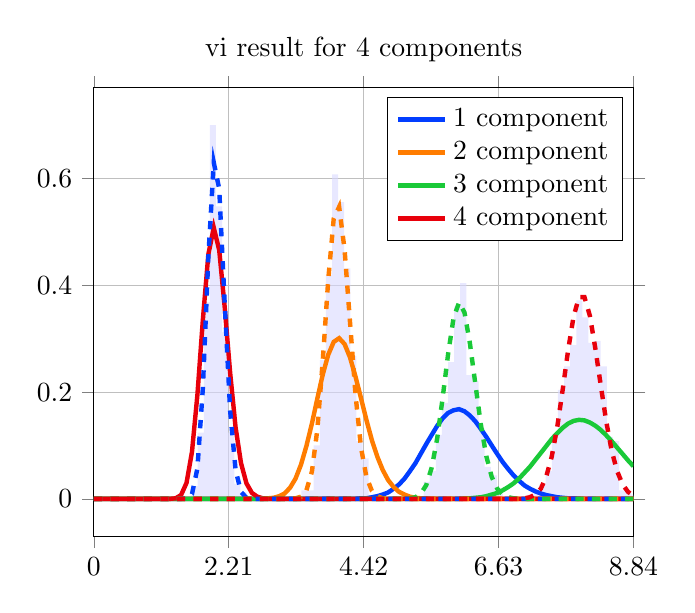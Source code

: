 \begin{tikzpicture}
\begin{axis}[title={vi result for 4 components}, yticklabel style={/pgf/number format/fixed,
            /pgf/number format/precision=3}, grid={major}, yminorgrids={true}, tick align={outside}, xtick={0.0,2.209,4.419,6.628,8.837}, xmin={0.0}, xmax={8.837}, scaled y ticks={false}]
    \addplot[ybar interval, fill={blue!15}, forget plot, opacity={0.6}, draw={none}, bar width={5.0e-6}]
        table[row sep={\\}]
        {
            \\
            1.6  0.024  \\
            1.7  0.124  \\
            1.8  0.368  \\
            1.9  0.7  \\
            2.0  0.548  \\
            2.1  0.312  \\
            2.2  0.124  \\
            2.3  0.028  \\
            2.4  0.012  \\
            2.5  0.004  \\
            2.6  0.0  \\
            2.7  0.0  \\
            2.8  0.0  \\
            2.9  0.0  \\
            3.0  0.0  \\
            3.1  0.0  \\
            3.2  0.0  \\
            3.3  0.0  \\
            3.4  0.016  \\
            3.5  0.016  \\
            3.6  0.1  \\
            3.7  0.26  \\
            3.8  0.42  \\
            3.9  0.608  \\
            4.0  0.556  \\
            4.1  0.432  \\
            4.2  0.268  \\
            4.3  0.108  \\
            4.4  0.076  \\
            4.5  0.004  \\
            4.6  0.004  \\
            4.7  0.0  \\
            4.8  0.0  \\
            4.9  0.0  \\
            5.0  0.0  \\
            5.1  0.0  \\
            5.2  0.004  \\
            5.3  0.0  \\
            5.4  0.032  \\
            5.5  0.052  \\
            5.6  0.12  \\
            5.7  0.18  \\
            5.8  0.256  \\
            5.9  0.36  \\
            6.0  0.404  \\
            6.1  0.232  \\
            6.2  0.22  \\
            6.3  0.132  \\
            6.4  0.06  \\
            6.5  0.044  \\
            6.6  0.016  \\
            6.7  0.004  \\
            6.8  0.0  \\
            6.9  0.0  \\
            7.0  0.0  \\
            7.1  0.008  \\
            7.2  0.016  \\
            7.3  0.028  \\
            7.4  0.052  \\
            7.5  0.12  \\
            7.6  0.204  \\
            7.7  0.248  \\
            7.8  0.288  \\
            7.9  0.372  \\
            8.0  0.34  \\
            8.1  0.292  \\
            8.2  0.296  \\
            8.3  0.248  \\
            8.4  0.116  \\
            8.5  0.108  \\
            8.6  0.016  \\
            8.7  0.012  \\
            8.8  0.008  \\
            8.9  0.0  \\
        }
        ;
    \addplot[style={{ultra thick}}, color={rgb,1:red,0.008;green,0.243;blue,1.0}]
        table[row sep={\\}]
        {
            \\
            0.0  0.0  \\
            0.089  1.708e-176  \\
            0.179  1.369e-139  \\
            0.268  2.428e-118  \\
            0.357  1.678e-103  \\
            0.446  3.566e-92  \\
            0.536  4.553e-83  \\
            0.625  1.704e-75  \\
            0.714  4.813e-69  \\
            0.803  1.89e-63  \\
            0.893  1.565e-58  \\
            0.982  3.678e-54  \\
            1.071  3.056e-50  \\
            1.16  1.06e-46  \\
            1.25  1.749e-43  \\
            1.339  1.52e-40  \\
            1.428  7.558e-38  \\
            1.518  2.302e-35  \\
            1.607  4.54e-33  \\
            1.696  6.079e-31  \\
            1.785  5.75e-29  \\
            1.875  3.975e-27  \\
            1.964  2.067e-25  \\
            2.053  8.298e-24  \\
            2.142  2.627e-22  \\
            2.232  6.692e-21  \\
            2.321  1.395e-19  \\
            2.41  2.414e-18  \\
            2.499  3.519e-17  \\
            2.589  4.371e-16  \\
            2.678  4.677e-15  \\
            2.767  4.355e-14  \\
            2.856  3.558e-13  \\
            2.946  2.572e-12  \\
            3.035  1.658e-11  \\
            3.124  9.583e-11  \\
            3.214  5.001e-10  \\
            3.303  2.369e-9  \\
            3.392  1.024e-8  \\
            3.481  4.06e-8  \\
            3.571  1.482e-7  \\
            3.66  5.003e-7  \\
            3.749  1.567e-6  \\
            3.838  4.573e-6  \\
            3.928  1.247e-5  \\
            4.017  3.187e-5  \\
            4.106  7.656e-5  \\
            4.195  0.0  \\
            4.285  0.0  \\
            4.374  0.001  \\
            4.463  0.001  \\
            4.553  0.003  \\
            4.642  0.005  \\
            4.731  0.008  \\
            4.82  0.012  \\
            4.91  0.019  \\
            4.999  0.027  \\
            5.088  0.038  \\
            5.177  0.052  \\
            5.267  0.067  \\
            5.356  0.085  \\
            5.445  0.103  \\
            5.534  0.12  \\
            5.624  0.137  \\
            5.713  0.151  \\
            5.802  0.161  \\
            5.891  0.166  \\
            5.981  0.168  \\
            6.07  0.164  \\
            6.159  0.156  \\
            6.249  0.145  \\
            6.338  0.131  \\
            6.427  0.116  \\
            6.516  0.1  \\
            6.606  0.084  \\
            6.695  0.069  \\
            6.784  0.056  \\
            6.873  0.044  \\
            6.963  0.034  \\
            7.052  0.025  \\
            7.141  0.019  \\
            7.23  0.014  \\
            7.32  0.01  \\
            7.409  0.007  \\
            7.498  0.005  \\
            7.588  0.003  \\
            7.677  0.002  \\
            7.766  0.001  \\
            7.855  0.001  \\
            7.945  0.001  \\
            8.034  0.0  \\
            8.123  0.0  \\
            8.212  0.0  \\
            8.302  7.374e-5  \\
            8.391  4.309e-5  \\
            8.48  2.482e-5  \\
            8.569  1.41e-5  \\
            8.659  7.902e-6  \\
            8.748  4.37e-6  \\
            8.837  2.385e-6  \\
        }
        ;
    \addlegendentry {1 component}
    \addplot[style={{ultra thick}}, color={rgb,1:red,1.0;green,0.486;blue,0.0}]
        table[row sep={\\}]
        {
            \\
            0.0  0.0  \\
            0.089  3.531e-146  \\
            0.179  8.88e-112  \\
            0.268  3.956e-92  \\
            0.357  1.609e-78  \\
            0.446  3.209e-68  \\
            0.536  5.164e-60  \\
            0.625  2.986e-53  \\
            0.714  1.513e-47  \\
            0.803  1.194e-42  \\
            0.893  2.174e-38  \\
            0.982  1.208e-34  \\
            1.071  2.52e-31  \\
            1.16  2.309e-28  \\
            1.25  1.05e-25  \\
            1.339  2.609e-23  \\
            1.428  3.832e-21  \\
            1.518  3.546e-19  \\
            1.607  2.179e-17  \\
            1.696  9.295e-16  \\
            1.785  2.858e-14  \\
            1.875  6.538e-13  \\
            1.964  1.144e-11  \\
            2.053  1.568e-10  \\
            2.142  1.719e-9  \\
            2.232  1.535e-8  \\
            2.321  1.135e-7  \\
            2.41  7.044e-7  \\
            2.499  3.717e-6  \\
            2.589  1.687e-5  \\
            2.678  6.656e-5  \\
            2.767  0.0  \\
            2.856  0.001  \\
            2.946  0.002  \\
            3.035  0.005  \\
            3.124  0.01  \\
            3.214  0.021  \\
            3.303  0.038  \\
            3.392  0.064  \\
            3.481  0.099  \\
            3.571  0.141  \\
            3.66  0.188  \\
            3.749  0.233  \\
            3.838  0.27  \\
            3.928  0.294  \\
            4.017  0.301  \\
            4.106  0.29  \\
            4.195  0.265  \\
            4.285  0.229  \\
            4.374  0.189  \\
            4.463  0.148  \\
            4.553  0.11  \\
            4.642  0.079  \\
            4.731  0.054  \\
            4.82  0.035  \\
            4.91  0.022  \\
            4.999  0.013  \\
            5.088  0.008  \\
            5.177  0.004  \\
            5.267  0.002  \\
            5.356  0.001  \\
            5.445  0.001  \\
            5.534  0.0  \\
            5.624  0.0  \\
            5.713  6.816e-5  \\
            5.802  3.063e-5  \\
            5.891  1.339e-5  \\
            5.981  5.693e-6  \\
            6.07  2.358e-6  \\
            6.159  9.523e-7  \\
            6.249  3.751e-7  \\
            6.338  1.443e-7  \\
            6.427  5.419e-8  \\
            6.516  1.99e-8  \\
            6.606  7.145e-9  \\
            6.695  2.511e-9  \\
            6.784  8.643e-10  \\
            6.873  2.915e-10  \\
            6.963  9.634e-11  \\
            7.052  3.124e-11  \\
            7.141  9.937e-12  \\
            7.23  3.103e-12  \\
            7.32  9.519e-13  \\
            7.409  2.869e-13  \\
            7.498  8.501e-14  \\
            7.588  2.477e-14  \\
            7.677  7.099e-15  \\
            7.766  2.003e-15  \\
            7.855  5.562e-16  \\
            7.945  1.521e-16  \\
            8.034  4.1e-17  \\
            8.123  1.089e-17  \\
            8.212  2.851e-18  \\
            8.302  7.361e-19  \\
            8.391  1.875e-19  \\
            8.48  4.712e-20  \\
            8.569  1.169e-20  \\
            8.659  2.862e-21  \\
            8.748  6.921e-22  \\
            8.837  1.653e-22  \\
        }
        ;
    \addlegendentry {2 component}
    \addplot[style={{ultra thick}}, color={rgb,1:red,0.102;green,0.788;blue,0.22}]
        table[row sep={\\}]
        {
            \\
            0.0  0.0  \\
            0.089  3.102e-239  \\
            0.179  5.91e-193  \\
            0.268  3.372e-166  \\
            0.357  1.953e-147  \\
            0.446  4.718e-133  \\
            0.536  1.934e-121  \\
            0.625  9.707e-112  \\
            0.714  1.943e-103  \\
            0.803  3.32e-96  \\
            0.893  8.142e-90  \\
            0.982  4.152e-84  \\
            1.071  5.789e-79  \\
            1.16  2.716e-74  \\
            1.25  5.042e-70  \\
            1.339  4.208e-66  \\
            1.428  1.751e-62  \\
            1.518  3.952e-59  \\
            1.607  5.19e-56  \\
            1.696  4.204e-53  \\
            1.785  2.208e-50  \\
            1.875  7.841e-48  \\
            1.964  1.953e-45  \\
            2.053  3.522e-43  \\
            2.142  4.724e-41  \\
            2.232  4.83e-39  \\
            2.321  3.846e-37  \\
            2.41  2.429e-35  \\
            2.499  1.238e-33  \\
            2.589  5.171e-32  \\
            2.678  1.793e-30  \\
            2.767  5.225e-29  \\
            2.856  1.294e-27  \\
            2.946  2.752e-26  \\
            3.035  5.068e-25  \\
            3.124  8.153e-24  \\
            3.214  1.155e-22  \\
            3.303  1.449e-21  \\
            3.392  1.623e-20  \\
            3.481  1.63e-19  \\
            3.571  1.478e-18  \\
            3.66  1.216e-17  \\
            3.749  9.108e-17  \\
            3.838  6.246e-16  \\
            3.928  3.936e-15  \\
            4.017  2.288e-14  \\
            4.106  1.231e-13  \\
            4.195  6.153e-13  \\
            4.285  2.865e-12  \\
            4.374  1.247e-11  \\
            4.463  5.082e-11  \\
            4.553  1.946e-10  \\
            4.642  7.019e-10  \\
            4.731  2.389e-9  \\
            4.82  7.692e-9  \\
            4.91  2.347e-8  \\
            4.999  6.802e-8  \\
            5.088  1.875e-7  \\
            5.177  4.928e-7  \\
            5.267  1.236e-6  \\
            5.356  2.964e-6  \\
            5.445  6.807e-6  \\
            5.534  1.499e-5  \\
            5.624  3.168e-5  \\
            5.713  6.44e-5  \\
            5.802  0.0  \\
            5.891  0.0  \\
            5.981  0.0  \\
            6.07  0.001  \\
            6.159  0.001  \\
            6.249  0.002  \\
            6.338  0.003  \\
            6.427  0.005  \\
            6.516  0.008  \\
            6.606  0.011  \\
            6.695  0.016  \\
            6.784  0.022  \\
            6.873  0.029  \\
            6.963  0.038  \\
            7.052  0.049  \\
            7.141  0.06  \\
            7.23  0.073  \\
            7.32  0.086  \\
            7.409  0.099  \\
            7.498  0.112  \\
            7.588  0.123  \\
            7.677  0.133  \\
            7.766  0.141  \\
            7.855  0.146  \\
            7.945  0.148  \\
            8.034  0.147  \\
            8.123  0.143  \\
            8.212  0.137  \\
            8.302  0.129  \\
            8.391  0.119  \\
            8.48  0.108  \\
            8.569  0.096  \\
            8.659  0.084  \\
            8.748  0.072  \\
            8.837  0.061  \\
        }
        ;
    \addlegendentry {3 component}
    \addplot[style={{ultra thick}}, color={rgb,1:red,0.91;green,0.0;blue,0.043}]
        table[row sep={\\}]
        {
            \\
            0.0  0.0  \\
            0.089  3.814e-86  \\
            0.179  2.365e-60  \\
            0.268  5.144e-46  \\
            0.357  2.285e-36  \\
            0.446  2.733e-29  \\
            0.536  7.744e-24  \\
            0.625  1.658e-19  \\
            0.714  5.36e-16  \\
            0.803  4.09e-13  \\
            0.893  9.99e-11  \\
            0.982  9.711e-9  \\
            1.071  4.411e-7  \\
            1.16  1.057e-5  \\
            1.25  0.0  \\
            1.339  0.001  \\
            1.428  0.007  \\
            1.518  0.03  \\
            1.607  0.088  \\
            1.696  0.195  \\
            1.785  0.335  \\
            1.875  0.458  \\
            1.964  0.508  \\
            2.053  0.466  \\
            2.142  0.36  \\
            2.232  0.236  \\
            2.321  0.134  \\
            2.41  0.067  \\
            2.499  0.029  \\
            2.589  0.011  \\
            2.678  0.004  \\
            2.767  0.001  \\
            2.856  0.0  \\
            2.946  9.322e-5  \\
            3.035  2.243e-5  \\
            3.124  4.985e-6  \\
            3.214  1.028e-6  \\
            3.303  1.975e-7  \\
            3.392  3.549e-8  \\
            3.481  5.984e-9  \\
            3.571  9.5e-10  \\
            3.66  1.424e-10  \\
            3.749  2.022e-11  \\
            3.838  2.724e-12  \\
            3.928  3.493e-13  \\
            4.017  4.273e-14  \\
            4.106  4.994e-15  \\
            4.195  5.59e-16  \\
            4.285  6.003e-17  \\
            4.374  6.194e-18  \\
            4.463  6.152e-19  \\
            4.553  5.891e-20  \\
            4.642  5.445e-21  \\
            4.731  4.865e-22  \\
            4.82  4.207e-23  \\
            4.91  3.525e-24  \\
            4.999  2.866e-25  \\
            5.088  2.263e-26  \\
            5.177  1.737e-27  \\
            5.267  1.297e-28  \\
            5.356  9.439e-30  \\
            5.445  6.694e-31  \\
            5.534  4.632e-32  \\
            5.624  3.13e-33  \\
            5.713  2.066e-34  \\
            5.802  1.334e-35  \\
            5.891  8.427e-37  \\
            5.981  5.213e-38  \\
            6.07  3.159e-39  \\
            6.159  1.877e-40  \\
            6.249  1.094e-41  \\
            6.338  6.259e-43  \\
            6.427  3.516e-44  \\
            6.516  1.94e-45  \\
            6.606  1.052e-46  \\
            6.695  5.614e-48  \\
            6.784  2.947e-49  \\
            6.873  1.522e-50  \\
            6.963  7.742e-52  \\
            7.052  3.879e-53  \\
            7.141  1.915e-54  \\
            7.23  9.321e-56  \\
            7.32  4.473e-57  \\
            7.409  2.118e-58  \\
            7.498  9.894e-60  \\
            7.588  4.563e-61  \\
            7.677  2.078e-62  \\
            7.766  9.343e-64  \\
            7.855  4.151e-65  \\
            7.945  1.823e-66  \\
            8.034  7.911e-68  \\
            8.123  3.395e-69  \\
            8.212  1.441e-70  \\
            8.302  6.05e-72  \\
            8.391  2.513e-73  \\
            8.48  1.033e-74  \\
            8.569  4.205e-76  \\
            8.659  1.694e-77  \\
            8.748  6.761e-79  \\
            8.837  2.672e-80  \\
        }
        ;
    \addlegendentry {4 component}
    \addplot[style={{ultra thick, dashed}}, color={rgb,1:red,0.008;green,0.243;blue,1.0}]
        table[row sep={\\}]
        {
            \\
            0.0  0.0  \\
            0.089  1.171e-186  \\
            0.179  1.25e-130  \\
            0.268  1.829e-99  \\
            0.357  1.772e-78  \\
            0.446  4.537e-63  \\
            0.536  3.444e-51  \\
            0.625  9.611e-42  \\
            0.714  4.431e-34  \\
            0.803  8.894e-28  \\
            0.893  1.507e-22  \\
            0.982  3.456e-18  \\
            1.071  1.52e-14  \\
            1.16  1.67e-11  \\
            1.25  5.632e-9  \\
            1.339  6.865e-7  \\
            1.428  3.449e-5  \\
            1.518  0.001  \\
            1.607  0.009  \\
            1.696  0.057  \\
            1.785  0.207  \\
            1.875  0.453  \\
            1.964  0.63  \\
            2.053  0.581  \\
            2.142  0.368  \\
            2.232  0.165  \\
            2.321  0.054  \\
            2.41  0.013  \\
            2.499  0.002  \\
            2.589  0.0  \\
            2.678  3.897e-5  \\
            2.767  3.531e-6  \\
            2.856  2.6e-7  \\
            2.946  1.577e-8  \\
            3.035  7.962e-10  \\
            3.124  3.385e-11  \\
            3.214  1.223e-12  \\
            3.303  3.791e-14  \\
            3.392  1.016e-15  \\
            3.481  2.371e-17  \\
            3.571  4.857e-19  \\
            3.66  8.783e-21  \\
            3.749  1.411e-22  \\
            3.838  2.025e-24  \\
            3.928  2.61e-26  \\
            4.017  3.034e-28  \\
            4.106  3.198e-30  \\
            4.195  3.068e-32  \\
            4.285  2.689e-34  \\
            4.374  2.162e-36  \\
            4.463  1.6e-38  \\
            4.553  1.094e-40  \\
            4.642  6.924e-43  \\
            4.731  4.073e-45  \\
            4.82  2.232e-47  \\
            4.91  1.142e-49  \\
            4.999  5.473e-52  \\
            5.088  2.461e-54  \\
            5.177  1.041e-56  \\
            5.267  4.151e-59  \\
            5.356  1.563e-61  \\
            5.445  5.57e-64  \\
            5.534  1.881e-66  \\
            5.624  6.033e-69  \\
            5.713  1.84e-71  \\
            5.802  5.346e-74  \\
            5.891  1.482e-76  \\
            5.981  3.924e-79  \\
            6.07  9.94e-82  \\
            6.159  2.412e-84  \\
            6.249  5.613e-87  \\
            6.338  1.254e-89  \\
            6.427  2.694e-92  \\
            6.516  5.569e-95  \\
            6.606  1.109e-97  \\
            6.695  2.129e-100  \\
            6.784  3.947e-103  \\
            6.873  7.067e-106  \\
            6.963  1.224e-108  \\
            7.052  2.051e-111  \\
            7.141  3.329e-114  \\
            7.23  5.239e-117  \\
            7.32  7.997e-120  \\
            7.409  1.185e-122  \\
            7.498  1.707e-125  \\
            7.588  2.389e-128  \\
            7.677  3.253e-131  \\
            7.766  4.312e-134  \\
            7.855  5.568e-137  \\
            7.945  7.007e-140  \\
            8.034  8.599e-143  \\
            8.123  1.03e-145  \\
            8.212  1.204e-148  \\
            8.302  1.374e-151  \\
            8.391  1.534e-154  \\
            8.48  1.673e-157  \\
            8.569  1.786e-160  \\
            8.659  1.865e-163  \\
            8.748  1.907e-166  \\
            8.837  1.91e-169  \\
        }
        ;
    \addplot[style={{ultra thick, dashed}}, color={rgb,1:red,1.0;green,0.486;blue,0.0}]
        table[row sep={\\}]
        {
            \\
            0.0  0.0  \\
            0.089  0.0  \\
            0.179  0.0  \\
            0.268  1.994e-307  \\
            0.357  1.877e-261  \\
            0.446  1.159e-226  \\
            0.536  6.033e-199  \\
            0.625  4.126e-176  \\
            0.714  7.545e-157  \\
            0.803  2.575e-140  \\
            0.893  6.184e-126  \\
            0.982  2.693e-113  \\
            1.071  4.277e-102  \\
            1.16  4.212e-92  \\
            1.25  3.886e-83  \\
            1.339  4.657e-75  \\
            1.428  9.436e-68  \\
            1.518  4.012e-61  \\
            1.607  4.278e-55  \\
            1.696  1.329e-49  \\
            1.785  1.365e-44  \\
            1.875  5.162e-40  \\
            1.964  7.893e-36  \\
            2.053  5.288e-32  \\
            2.142  1.665e-28  \\
            2.232  2.621e-25  \\
            2.321  2.178e-22  \\
            2.41  1.003e-19  \\
            2.499  2.669e-17  \\
            2.589  4.269e-15  \\
            2.678  4.248e-13  \\
            2.767  2.713e-11  \\
            2.856  1.143e-9  \\
            2.946  3.264e-8  \\
            3.035  6.456e-7  \\
            3.124  9.043e-6  \\
            3.214  9.144e-5  \\
            3.303  0.001  \\
            3.392  0.004  \\
            3.481  0.016  \\
            3.571  0.051  \\
            3.66  0.13  \\
            3.749  0.259  \\
            3.838  0.41  \\
            3.928  0.525  \\
            4.017  0.547  \\
            4.106  0.467  \\
            4.195  0.331  \\
            4.285  0.195  \\
            4.374  0.097  \\
            4.463  0.041  \\
            4.553  0.015  \\
            4.642  0.005  \\
            4.731  0.001  \\
            4.82  0.0  \\
            4.91  5.539e-5  \\
            4.999  9.75e-6  \\
            5.088  1.511e-6  \\
            5.177  2.072e-7  \\
            5.267  2.522e-8  \\
            5.356  2.738e-9  \\
            5.445  2.66e-10  \\
            5.534  2.322e-11  \\
            5.624  1.827e-12  \\
            5.713  1.3e-13  \\
            5.802  8.392e-15  \\
            5.891  4.929e-16  \\
            5.981  2.642e-17  \\
            6.07  1.295e-18  \\
            6.159  5.826e-20  \\
            6.249  2.41e-21  \\
            6.338  9.187e-23  \\
            6.427  3.236e-24  \\
            6.516  1.056e-25  \\
            6.606  3.194e-27  \\
            6.695  8.988e-29  \\
            6.784  2.356e-30  \\
            6.873  5.762e-32  \\
            6.963  1.318e-33  \\
            7.052  2.822e-35  \\
            7.141  5.669e-37  \\
            7.23  1.07e-38  \\
            7.32  1.901e-40  \\
            7.409  3.181e-42  \\
            7.498  5.025e-44  \\
            7.588  7.501e-46  \\
            7.677  1.06e-47  \\
            7.766  1.418e-49  \\
            7.855  1.8e-51  \\
            7.945  2.171e-53  \\
            8.034  2.49e-55  \\
            8.123  2.717e-57  \\
            8.212  2.827e-59  \\
            8.302  2.805e-61  \\
            8.391  2.658e-63  \\
            8.48  2.407e-65  \\
            8.569  2.086e-67  \\
            8.659  1.731e-69  \\
            8.748  1.376e-71  \\
            8.837  1.05e-73  \\
        }
        ;
    \addplot[style={{ultra thick, dashed}}, color={rgb,1:red,0.102;green,0.788;blue,0.22}]
        table[row sep={\\}]
        {
            \\
            0.0  0.0  \\
            0.089  0.0  \\
            0.179  0.0  \\
            0.268  0.0  \\
            0.357  0.0  \\
            0.446  0.0  \\
            0.536  0.0  \\
            0.625  0.0  \\
            0.714  0.0  \\
            0.803  1.541e-298  \\
            0.893  5.247e-275  \\
            0.982  4.339e-254  \\
            1.071  2.489e-235  \\
            1.16  2.197e-218  \\
            1.25  5.542e-203  \\
            1.339  6.53e-189  \\
            1.428  5.338e-176  \\
            1.518  4.185e-164  \\
            1.607  4.114e-153  \\
            1.696  6.35e-143  \\
            1.785  1.86e-133  \\
            1.875  1.217e-124  \\
            1.964  2.043e-116  \\
            2.053  9.941e-109  \\
            2.142  1.557e-101  \\
            2.232  8.612e-95  \\
            2.321  1.825e-88  \\
            2.41  1.594e-82  \\
            2.499  6.116e-77  \\
            2.589  1.093e-71  \\
            2.678  9.573e-67  \\
            2.767  4.308e-62  \\
            2.856  1.039e-57  \\
            2.946  1.397e-53  \\
            3.035  1.082e-49  \\
            3.124  4.995e-46  \\
            3.214  1.413e-42  \\
            3.303  2.519e-39  \\
            3.392  2.897e-36  \\
            3.481  2.201e-33  \\
            3.571  1.127e-30  \\
            3.66  3.972e-28  \\
            3.749  9.796e-26  \\
            3.838  1.72e-23  \\
            3.928  2.185e-21  \\
            4.017  2.036e-19  \\
            4.106  1.412e-17  \\
            4.195  7.374e-16  \\
            4.285  2.937e-14  \\
            4.374  9.018e-13  \\
            4.463  2.157e-11  \\
            4.553  4.062e-10  \\
            4.642  6.074e-9  \\
            4.731  7.278e-8  \\
            4.82  7.045e-7  \\
            4.91  5.553e-6  \\
            4.999  3.591e-5  \\
            5.088  0.0  \\
            5.177  0.001  \\
            5.267  0.003  \\
            5.356  0.01  \\
            5.445  0.026  \\
            5.534  0.059  \\
            5.624  0.114  \\
            5.713  0.19  \\
            5.802  0.272  \\
            5.891  0.339  \\
            5.981  0.368  \\
            6.07  0.349  \\
            6.159  0.291  \\
            6.249  0.214  \\
            6.338  0.139  \\
            6.427  0.08  \\
            6.516  0.041  \\
            6.606  0.019  \\
            6.695  0.008  \\
            6.784  0.003  \\
            6.873  0.001  \\
            6.963  0.0  \\
            7.052  8.027e-5  \\
            7.141  1.996e-5  \\
            7.23  4.519e-6  \\
            7.32  9.338e-7  \\
            7.409  1.765e-7  \\
            7.498  3.059e-8  \\
            7.588  4.87e-9  \\
            7.677  7.135e-10  \\
            7.766  9.642e-11  \\
            7.855  1.204e-11  \\
            7.945  1.391e-12  \\
            8.034  1.49e-13  \\
            8.123  1.483e-14  \\
            8.212  1.372e-15  \\
            8.302  1.183e-16  \\
            8.391  9.52e-18  \\
            8.48  7.158e-19  \\
            8.569  5.036e-20  \\
            8.659  3.32e-21  \\
            8.748  2.054e-22  \\
            8.837  1.194e-23  \\
        }
        ;
    \addplot[style={{ultra thick, dashed}}, color={rgb,1:red,0.91;green,0.0;blue,0.043}]
        table[row sep={\\}]
        {
            \\
            0.0  0.0  \\
            0.089  0.0  \\
            0.179  0.0  \\
            0.268  0.0  \\
            0.357  0.0  \\
            0.446  0.0  \\
            0.536  0.0  \\
            0.625  0.0  \\
            0.714  0.0  \\
            0.803  0.0  \\
            0.893  0.0  \\
            0.982  0.0  \\
            1.071  0.0  \\
            1.16  0.0  \\
            1.25  0.0  \\
            1.339  0.0  \\
            1.428  1.28e-313  \\
            1.518  1.851e-296  \\
            1.607  1.678e-280  \\
            1.696  1.286e-265  \\
            1.785  1.075e-251  \\
            1.875  1.216e-238  \\
            1.964  2.243e-226  \\
            2.053  7.923e-215  \\
            2.142  6.171e-204  \\
            2.232  1.199e-193  \\
            2.321  6.484e-184  \\
            2.41  1.074e-174  \\
            2.499  5.943e-166  \\
            2.589  1.186e-157  \\
            2.678  9.144e-150  \\
            2.767  2.901e-142  \\
            2.856  4.005e-135  \\
            2.946  2.533e-128  \\
            3.035  7.692e-122  \\
            3.124  1.17e-115  \\
            3.214  9.26e-110  \\
            3.303  3.957e-104  \\
            3.392  9.431e-99  \\
            3.481  1.292e-93  \\
            3.571  1.047e-88  \\
            3.66  5.147e-84  \\
            3.749  1.573e-79  \\
            3.838  3.056e-75  \\
            3.928  3.853e-71  \\
            4.017  3.215e-67  \\
            4.106  1.808e-63  \\
            4.195  6.968e-60  \\
            4.285  1.871e-56  \\
            4.374  3.549e-53  \\
            4.463  4.828e-50  \\
            4.553  4.771e-47  \\
            4.642  3.467e-44  \\
            4.731  1.875e-41  \\
            4.82  7.629e-39  \\
            4.91  2.36e-36  \\
            4.999  5.606e-34  \\
            5.088  1.032e-31  \\
            5.177  1.486e-29  \\
            5.267  1.687e-27  \\
            5.356  1.522e-25  \\
            5.445  1.1e-23  \\
            5.534  6.413e-22  \\
            5.624  3.037e-20  \\
            5.713  1.176e-18  \\
            5.802  3.747e-17  \\
            5.891  9.881e-16  \\
            5.981  2.169e-14  \\
            6.07  3.984e-13  \\
            6.159  6.158e-12  \\
            6.249  8.047e-11  \\
            6.338  8.933e-10  \\
            6.427  8.463e-9  \\
            6.516  6.872e-8  \\
            6.606  4.803e-7  \\
            6.695  2.902e-6  \\
            6.784  1.521e-5  \\
            6.873  6.939e-5  \\
            6.963  0.0  \\
            7.052  0.001  \\
            7.141  0.003  \\
            7.23  0.008  \\
            7.32  0.019  \\
            7.409  0.042  \\
            7.498  0.079  \\
            7.588  0.134  \\
            7.677  0.204  \\
            7.766  0.278  \\
            7.855  0.341  \\
            7.945  0.378  \\
            8.034  0.378  \\
            8.123  0.343  \\
            8.212  0.282  \\
            8.302  0.212  \\
            8.391  0.145  \\
            8.48  0.09  \\
            8.569  0.052  \\
            8.659  0.027  \\
            8.748  0.013  \\
            8.837  0.006  \\
        }
        ;
\end{axis}
\end{tikzpicture}
